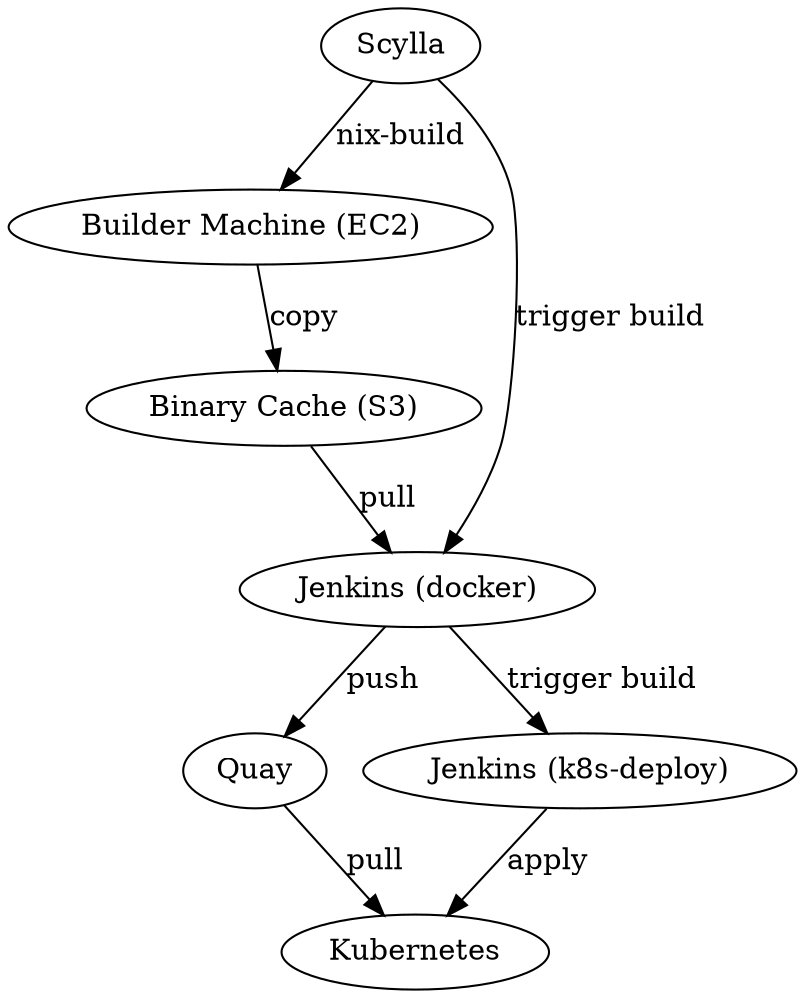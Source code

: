 digraph {
  "Scylla"                -> "Builder Machine (EC2)" [ label = "nix-build" ]
  "Scylla"                -> "Jenkins (docker)"      [ label = "trigger build" ]
  "Builder Machine (EC2)" -> "Binary Cache (S3)"     [ label = "copy" ]
  "Binary Cache (S3)"     -> "Jenkins (docker)"      [ label = "pull" ]
  "Jenkins (docker)"      -> "Quay"                  [ label = "push" ]
  "Jenkins (docker)"      -> "Jenkins (k8s-deploy)"  [ label = "trigger build" ]
  "Jenkins (k8s-deploy)"  -> "Kubernetes"            [ label = "apply" ]
  "Quay"                  -> "Kubernetes"            [ label = "pull" ]
}
